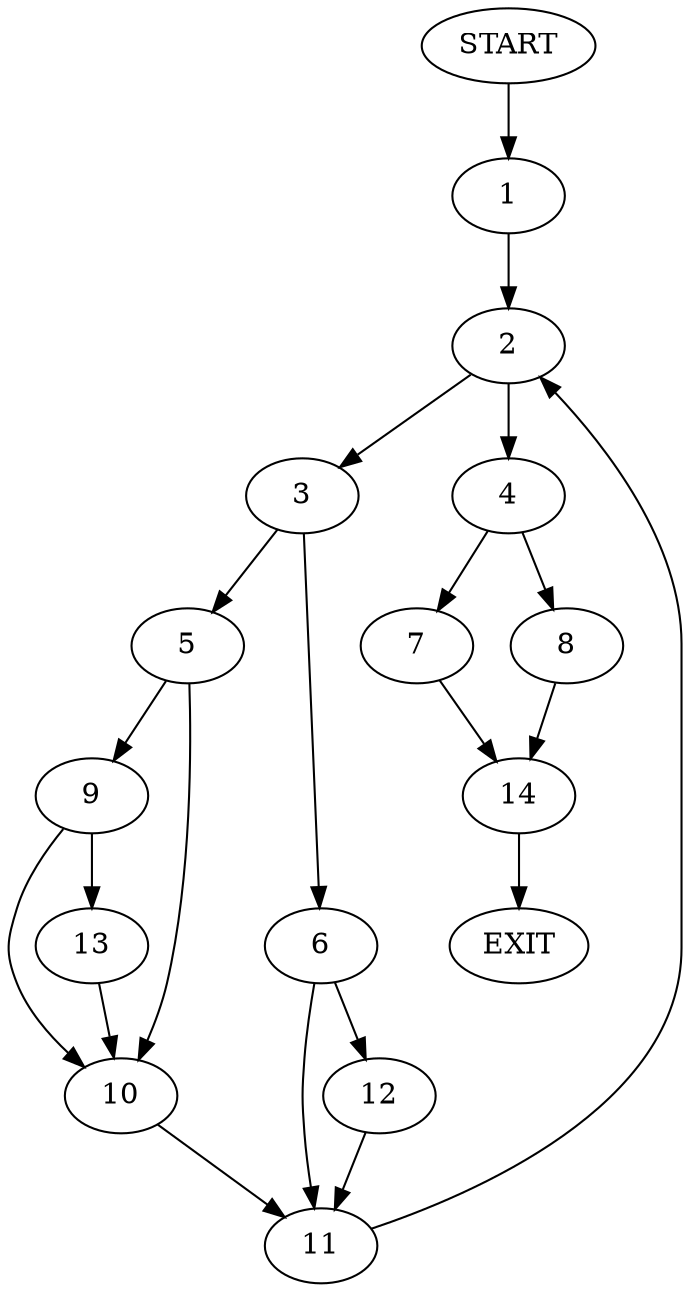 digraph {
0 [label="START"]
15 [label="EXIT"]
0 -> 1
1 -> 2
2 -> 3
2 -> 4
3 -> 5
3 -> 6
4 -> 7
4 -> 8
5 -> 9
5 -> 10
6 -> 11
6 -> 12
9 -> 10
9 -> 13
10 -> 11
13 -> 10
11 -> 2
12 -> 11
7 -> 14
8 -> 14
14 -> 15
}
